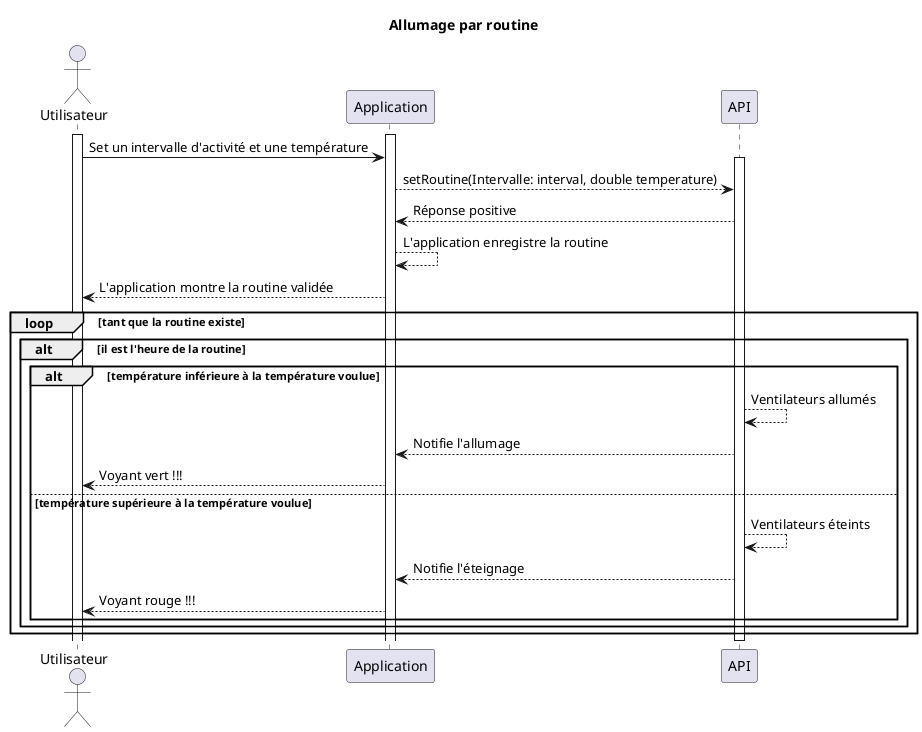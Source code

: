 @startuml

title Allumage par routine

actor Utilisateur

activate Utilisateur
activate Application
participant API

Utilisateur -> Application: Set un intervalle d'activité et une température


activate API
Application --> API: setRoutine(Intervalle: interval, double temperature)
API --> Application: Réponse positive

Application --> Application: L'application enregistre la routine
Application --> Utilisateur: L'application montre la routine validée

loop tant que la routine existe
    alt il est l'heure de la routine
        alt température inférieure à la température voulue
            API --> API: Ventilateurs allumés
            API --> Application: Notifie l'allumage
            Application --> Utilisateur: Voyant vert !!!
        else température supérieure à la température voulue
            API --> API: Ventilateurs éteints
            API --> Application: Notifie l'éteignage
            Application --> Utilisateur: Voyant rouge !!!
        end
    end
end

deactivate API

@enduml

